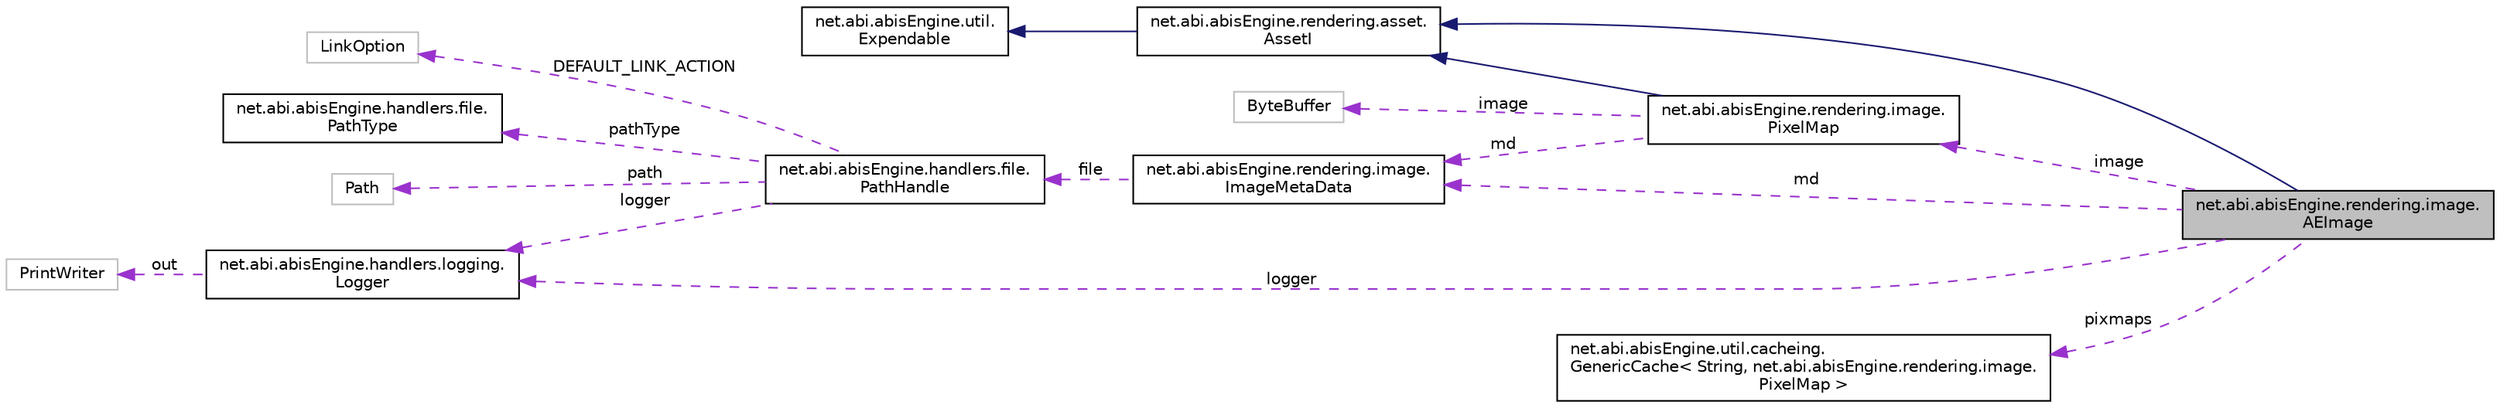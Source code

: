 digraph "net.abi.abisEngine.rendering.image.AEImage"
{
 // LATEX_PDF_SIZE
  edge [fontname="Helvetica",fontsize="10",labelfontname="Helvetica",labelfontsize="10"];
  node [fontname="Helvetica",fontsize="10",shape=record];
  rankdir="LR";
  Node1 [label="net.abi.abisEngine.rendering.image.\lAEImage",height=0.2,width=0.4,color="black", fillcolor="grey75", style="filled", fontcolor="black",tooltip=" "];
  Node2 -> Node1 [dir="back",color="midnightblue",fontsize="10",style="solid",fontname="Helvetica"];
  Node2 [label="net.abi.abisEngine.rendering.asset.\lAssetI",height=0.2,width=0.4,color="black", fillcolor="white", style="filled",URL="$db/d3c/interfacenet_1_1abi_1_1abis_engine_1_1rendering_1_1asset_1_1_asset_i.html",tooltip=" "];
  Node3 -> Node2 [dir="back",color="midnightblue",fontsize="10",style="solid",fontname="Helvetica"];
  Node3 [label="net.abi.abisEngine.util.\lExpendable",height=0.2,width=0.4,color="black", fillcolor="white", style="filled",URL="$dd/d27/interfacenet_1_1abi_1_1abis_engine_1_1util_1_1_expendable.html",tooltip=" "];
  Node4 -> Node1 [dir="back",color="darkorchid3",fontsize="10",style="dashed",label=" image" ,fontname="Helvetica"];
  Node4 [label="net.abi.abisEngine.rendering.image.\lPixelMap",height=0.2,width=0.4,color="black", fillcolor="white", style="filled",URL="$d0/d93/classnet_1_1abi_1_1abis_engine_1_1rendering_1_1image_1_1_pixel_map.html",tooltip=" "];
  Node2 -> Node4 [dir="back",color="midnightblue",fontsize="10",style="solid",fontname="Helvetica"];
  Node5 -> Node4 [dir="back",color="darkorchid3",fontsize="10",style="dashed",label=" image" ,fontname="Helvetica"];
  Node5 [label="ByteBuffer",height=0.2,width=0.4,color="grey75", fillcolor="white", style="filled",tooltip=" "];
  Node6 -> Node4 [dir="back",color="darkorchid3",fontsize="10",style="dashed",label=" md" ,fontname="Helvetica"];
  Node6 [label="net.abi.abisEngine.rendering.image.\lImageMetaData",height=0.2,width=0.4,color="black", fillcolor="white", style="filled",URL="$dd/d3a/classnet_1_1abi_1_1abis_engine_1_1rendering_1_1image_1_1_image_meta_data.html",tooltip=" "];
  Node7 -> Node6 [dir="back",color="darkorchid3",fontsize="10",style="dashed",label=" file" ,fontname="Helvetica"];
  Node7 [label="net.abi.abisEngine.handlers.file.\lPathHandle",height=0.2,width=0.4,color="black", fillcolor="white", style="filled",URL="$d6/d9e/classnet_1_1abi_1_1abis_engine_1_1handlers_1_1file_1_1_path_handle.html",tooltip=" "];
  Node8 -> Node7 [dir="back",color="darkorchid3",fontsize="10",style="dashed",label=" DEFAULT_LINK_ACTION" ,fontname="Helvetica"];
  Node8 [label="LinkOption",height=0.2,width=0.4,color="grey75", fillcolor="white", style="filled",tooltip=" "];
  Node9 -> Node7 [dir="back",color="darkorchid3",fontsize="10",style="dashed",label=" pathType" ,fontname="Helvetica"];
  Node9 [label="net.abi.abisEngine.handlers.file.\lPathType",height=0.2,width=0.4,color="black", fillcolor="white", style="filled",URL="$de/dc8/enumnet_1_1abi_1_1abis_engine_1_1handlers_1_1file_1_1_path_type.html",tooltip=" "];
  Node10 -> Node7 [dir="back",color="darkorchid3",fontsize="10",style="dashed",label=" path" ,fontname="Helvetica"];
  Node10 [label="Path",height=0.2,width=0.4,color="grey75", fillcolor="white", style="filled",tooltip=" "];
  Node11 -> Node7 [dir="back",color="darkorchid3",fontsize="10",style="dashed",label=" logger" ,fontname="Helvetica"];
  Node11 [label="net.abi.abisEngine.handlers.logging.\lLogger",height=0.2,width=0.4,color="black", fillcolor="white", style="filled",URL="$d1/d70/classnet_1_1abi_1_1abis_engine_1_1handlers_1_1logging_1_1_logger.html",tooltip=" "];
  Node12 -> Node11 [dir="back",color="darkorchid3",fontsize="10",style="dashed",label=" out" ,fontname="Helvetica"];
  Node12 [label="PrintWriter",height=0.2,width=0.4,color="grey75", fillcolor="white", style="filled",tooltip=" "];
  Node11 -> Node1 [dir="back",color="darkorchid3",fontsize="10",style="dashed",label=" logger" ,fontname="Helvetica"];
  Node13 -> Node1 [dir="back",color="darkorchid3",fontsize="10",style="dashed",label=" pixmaps" ,fontname="Helvetica"];
  Node13 [label="net.abi.abisEngine.util.cacheing.\lGenericCache\< String, net.abi.abisEngine.rendering.image.\lPixelMap \>",height=0.2,width=0.4,color="black", fillcolor="white", style="filled",URL="$d2/dbf/classnet_1_1abi_1_1abis_engine_1_1util_1_1cacheing_1_1_generic_cache.html",tooltip=" "];
  Node6 -> Node1 [dir="back",color="darkorchid3",fontsize="10",style="dashed",label=" md" ,fontname="Helvetica"];
}
